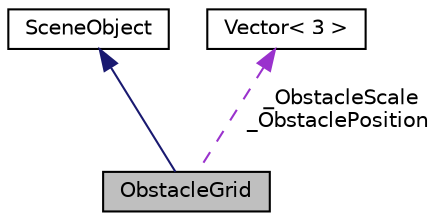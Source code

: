 digraph "ObstacleGrid"
{
 // LATEX_PDF_SIZE
  edge [fontname="Helvetica",fontsize="10",labelfontname="Helvetica",labelfontsize="10"];
  node [fontname="Helvetica",fontsize="10",shape=record];
  Node1 [label="ObstacleGrid",height=0.2,width=0.4,color="black", fillcolor="grey75", style="filled", fontcolor="black",tooltip="Klasa definiuje siatke przeszkody i metody z nią związane służące do przechowywania skali przeszkody ..."];
  Node2 -> Node1 [dir="back",color="midnightblue",fontsize="10",style="solid",fontname="Helvetica"];
  Node2 [label="SceneObject",height=0.2,width=0.4,color="black", fillcolor="white", style="filled",URL="$class_scene_object.html",tooltip="Klasa obiekt sceny jest klasą bazową dla klas GeometricFigure, oraz Dron i pozwala na umieszczenie ty..."];
  Node3 -> Node1 [dir="back",color="darkorchid3",fontsize="10",style="dashed",label=" _ObstacleScale\n_ObstaclePosition" ,fontname="Helvetica"];
  Node3 [label="Vector\< 3 \>",height=0.2,width=0.4,color="black", fillcolor="white", style="filled",URL="$class_vector.html",tooltip=" "];
}
